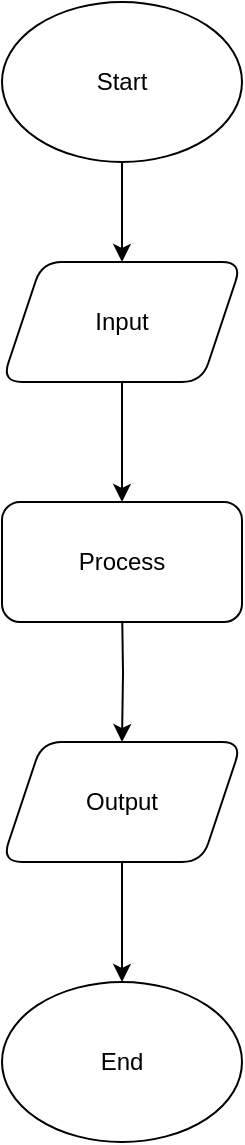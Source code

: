 <mxfile version="26.1.1">
  <diagram name="Page-1" id="RBCcpmZzr283tBfUdwyA">
    <mxGraphModel dx="1434" dy="738" grid="1" gridSize="10" guides="1" tooltips="1" connect="1" arrows="1" fold="1" page="1" pageScale="1" pageWidth="850" pageHeight="1100" math="0" shadow="0">
      <root>
        <mxCell id="0" />
        <mxCell id="1" parent="0" />
        <mxCell id="gOns6mZWFO7znHiQxOWm-3" value="" style="edgeStyle=orthogonalEdgeStyle;rounded=0;orthogonalLoop=1;jettySize=auto;html=1;" edge="1" parent="1" source="gOns6mZWFO7znHiQxOWm-1" target="gOns6mZWFO7znHiQxOWm-2">
          <mxGeometry relative="1" as="geometry" />
        </mxCell>
        <mxCell id="gOns6mZWFO7znHiQxOWm-1" value="Start" style="ellipse;whiteSpace=wrap;html=1;" vertex="1" parent="1">
          <mxGeometry x="365" y="40" width="120" height="80" as="geometry" />
        </mxCell>
        <mxCell id="gOns6mZWFO7znHiQxOWm-11" value="" style="edgeStyle=orthogonalEdgeStyle;rounded=0;orthogonalLoop=1;jettySize=auto;html=1;" edge="1" parent="1" source="gOns6mZWFO7znHiQxOWm-2" target="gOns6mZWFO7znHiQxOWm-10">
          <mxGeometry relative="1" as="geometry" />
        </mxCell>
        <mxCell id="gOns6mZWFO7znHiQxOWm-2" value="Input" style="shape=parallelogram;perimeter=parallelogramPerimeter;whiteSpace=wrap;html=1;fixedSize=1;rounded=1" vertex="1" parent="1">
          <mxGeometry x="365" y="170" width="120" height="60" as="geometry" />
        </mxCell>
        <mxCell id="gOns6mZWFO7znHiQxOWm-9" value="" style="edgeStyle=orthogonalEdgeStyle;rounded=0;orthogonalLoop=1;jettySize=auto;html=1;" edge="1" parent="1" target="gOns6mZWFO7znHiQxOWm-8">
          <mxGeometry relative="1" as="geometry">
            <mxPoint x="425" y="340" as="sourcePoint" />
          </mxGeometry>
        </mxCell>
        <mxCell id="gOns6mZWFO7znHiQxOWm-13" value="" style="edgeStyle=orthogonalEdgeStyle;rounded=0;orthogonalLoop=1;jettySize=auto;html=1;" edge="1" parent="1" source="gOns6mZWFO7znHiQxOWm-8" target="gOns6mZWFO7znHiQxOWm-12">
          <mxGeometry relative="1" as="geometry" />
        </mxCell>
        <mxCell id="gOns6mZWFO7znHiQxOWm-8" value="Output" style="shape=parallelogram;perimeter=parallelogramPerimeter;whiteSpace=wrap;html=1;fixedSize=1;rounded=1" vertex="1" parent="1">
          <mxGeometry x="365" y="410" width="120" height="60" as="geometry" />
        </mxCell>
        <mxCell id="gOns6mZWFO7znHiQxOWm-10" value="Process" style="rounded=1;whiteSpace=wrap;html=1;" vertex="1" parent="1">
          <mxGeometry x="365" y="290" width="120" height="60" as="geometry" />
        </mxCell>
        <mxCell id="gOns6mZWFO7znHiQxOWm-12" value="End" style="ellipse;whiteSpace=wrap;html=1;" vertex="1" parent="1">
          <mxGeometry x="365" y="530" width="120" height="80" as="geometry" />
        </mxCell>
      </root>
    </mxGraphModel>
  </diagram>
</mxfile>
